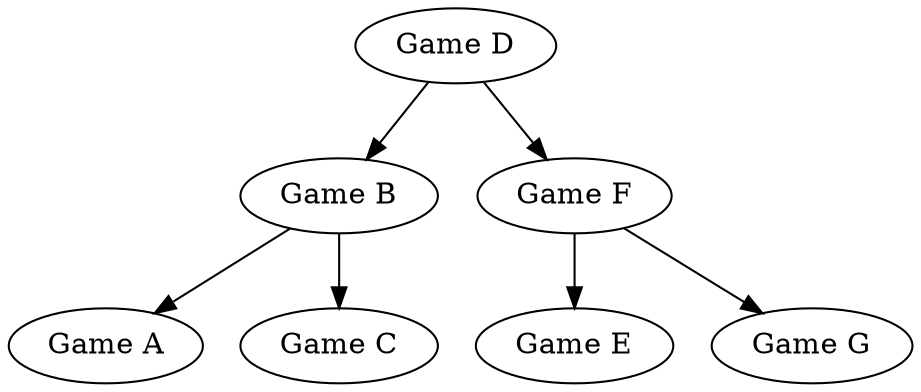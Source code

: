 digraph AVLTree {
"Game D" -> "Game B";
"Game D" -> "Game F";
"Game B" -> "Game A";
"Game B" -> "Game C";
"Game F" -> "Game E";
"Game F" -> "Game G";
}
